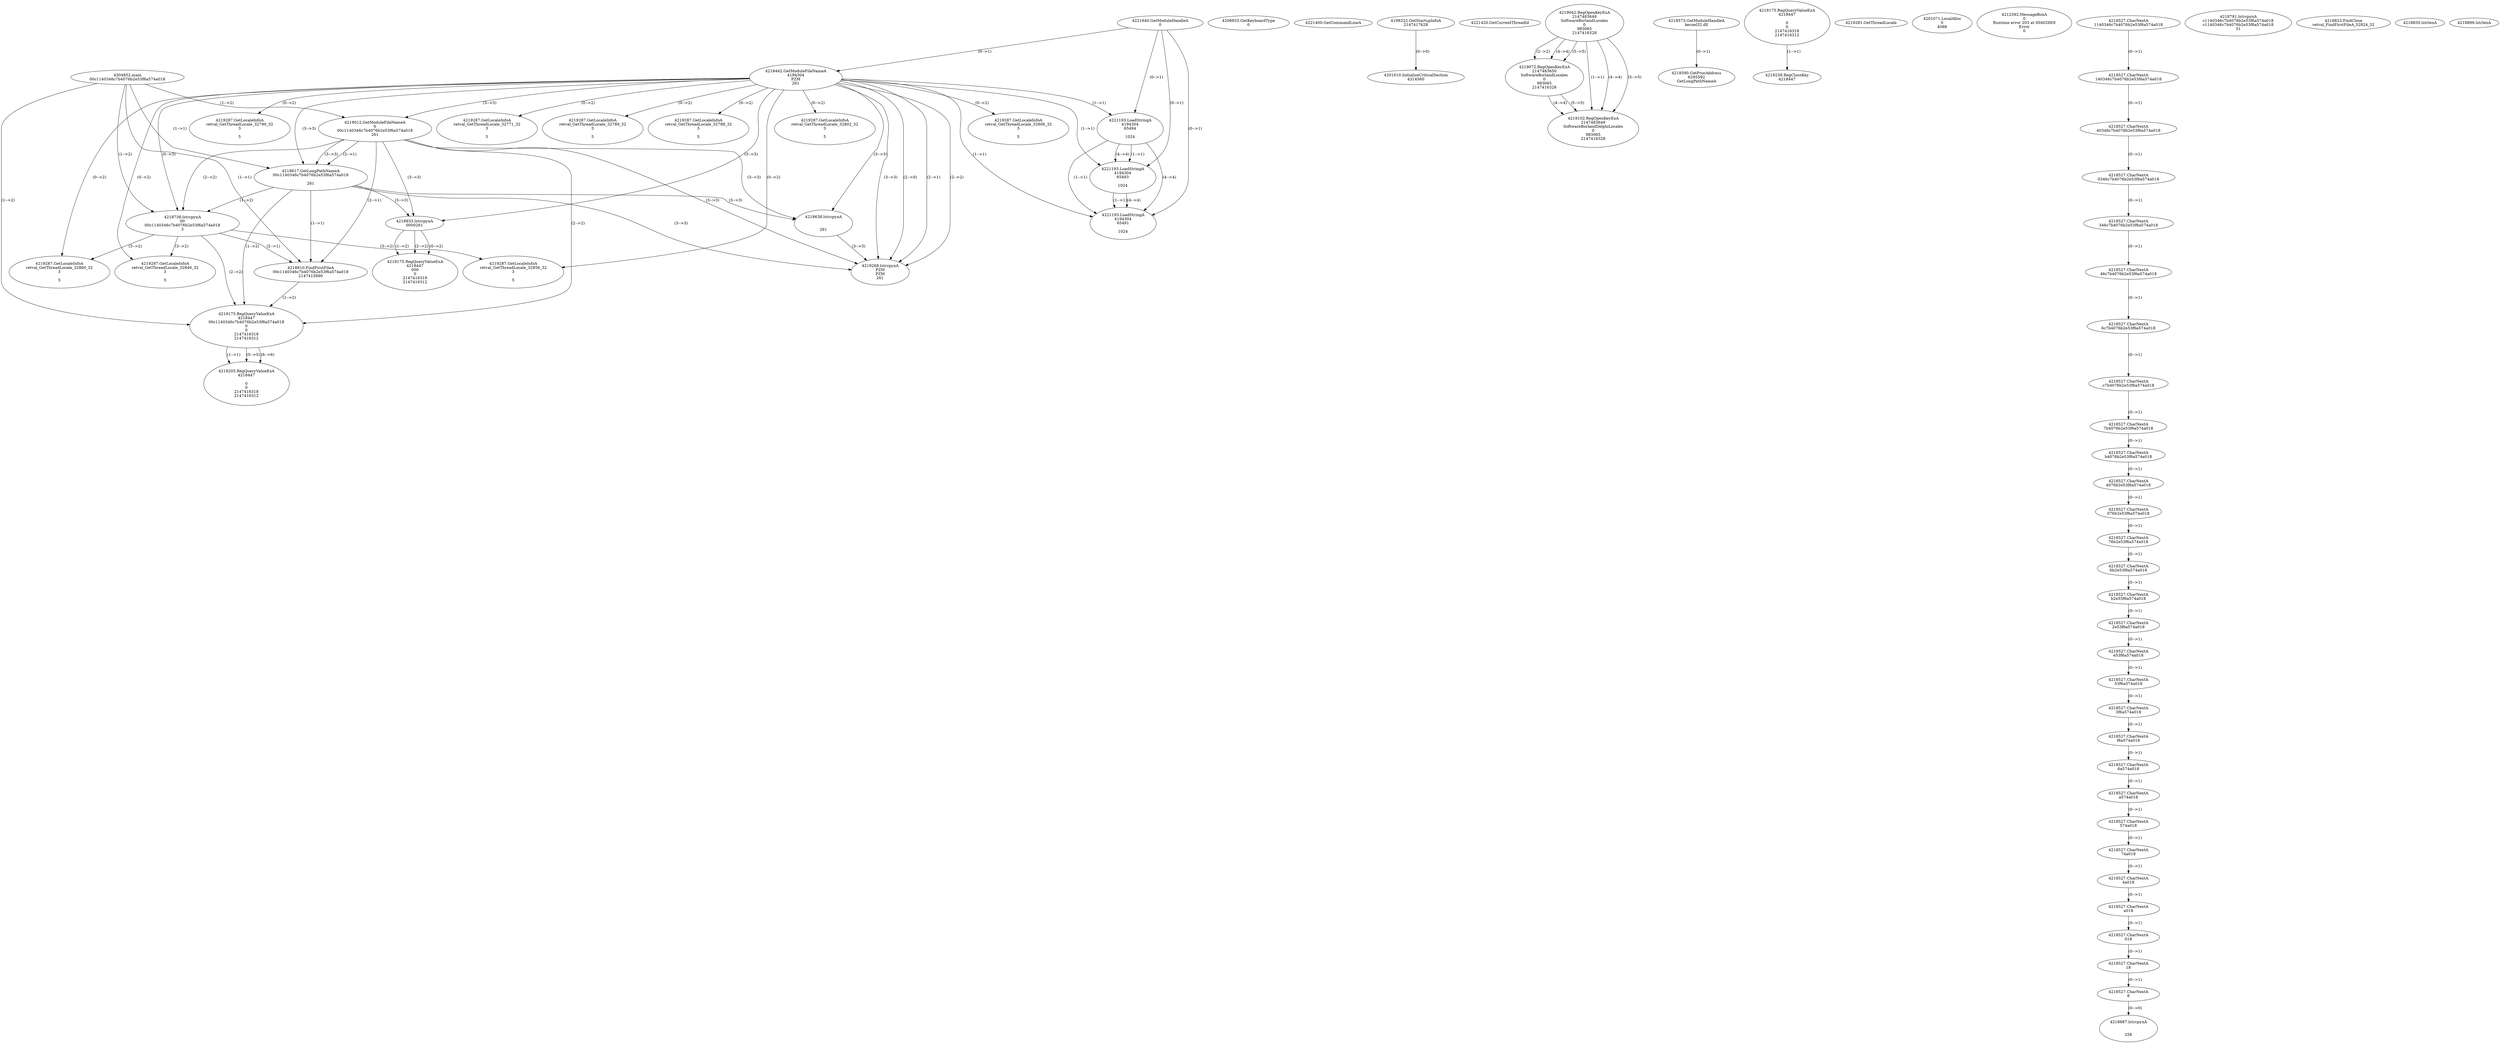 // Global SCDG with merge call
digraph {
	0 [label="4304852.main
00c1140346c7b4076b2e53f6a574a018"]
	1 [label="4221640.GetModuleHandleA
0"]
	2 [label="4208833.GetKeyboardType
0"]
	3 [label="4221400.GetCommandLineA
"]
	4 [label="4199222.GetStartupInfoA
2147417628"]
	5 [label="4221420.GetCurrentThreadId
"]
	6 [label="4218442.GetModuleFileNameA
4194304
PZM
261"]
	1 -> 6 [label="(0-->1)"]
	7 [label="4219012.GetModuleFileNameA
0
00c1140346c7b4076b2e53f6a574a018
261"]
	0 -> 7 [label="(1-->2)"]
	6 -> 7 [label="(3-->3)"]
	8 [label="4219042.RegOpenKeyExA
2147483649
Software\Borland\Locales
0
983065
2147416328"]
	9 [label="4219072.RegOpenKeyExA
2147483650
Software\Borland\Locales
0
983065
2147416328"]
	8 -> 9 [label="(2-->2)"]
	8 -> 9 [label="(4-->4)"]
	8 -> 9 [label="(5-->5)"]
	10 [label="4219102.RegOpenKeyExA
2147483649
Software\Borland\Delphi\Locales
0
983065
2147416328"]
	8 -> 10 [label="(1-->1)"]
	8 -> 10 [label="(4-->4)"]
	9 -> 10 [label="(4-->4)"]
	8 -> 10 [label="(5-->5)"]
	9 -> 10 [label="(5-->5)"]
	11 [label="4218573.GetModuleHandleA
kernel32.dll"]
	12 [label="4218590.GetProcAddress
6295592
GetLongPathNameA"]
	11 -> 12 [label="(0-->1)"]
	13 [label="4218617.GetLongPathNameA
00c1140346c7b4076b2e53f6a574a018

261"]
	0 -> 13 [label="(1-->1)"]
	7 -> 13 [label="(2-->1)"]
	6 -> 13 [label="(3-->3)"]
	7 -> 13 [label="(3-->3)"]
	14 [label="4218638.lstrcpynA


261"]
	6 -> 14 [label="(3-->3)"]
	7 -> 14 [label="(3-->3)"]
	13 -> 14 [label="(3-->3)"]
	15 [label="4219175.RegQueryValueExA
4218447

0
0
2147416318
2147416312"]
	16 [label="4219239.RegCloseKey
4218447"]
	15 -> 16 [label="(1-->1)"]
	17 [label="4219268.lstrcpynA
PZM
PZM
261"]
	6 -> 17 [label="(2-->1)"]
	6 -> 17 [label="(2-->2)"]
	6 -> 17 [label="(3-->3)"]
	7 -> 17 [label="(3-->3)"]
	13 -> 17 [label="(3-->3)"]
	14 -> 17 [label="(3-->3)"]
	6 -> 17 [label="(2-->0)"]
	18 [label="4219281.GetThreadLocale
"]
	19 [label="4219287.GetLocaleInfoA
retval_GetThreadLocale_32788_32
3

5"]
	6 -> 19 [label="(0-->2)"]
	20 [label="4221193.LoadStringA
4194304
65494

1024"]
	1 -> 20 [label="(0-->1)"]
	6 -> 20 [label="(1-->1)"]
	21 [label="4201010.InitializeCriticalSection
4314560"]
	4 -> 21 [label="(0-->0)"]
	22 [label="4201071.LocalAlloc
0
4088"]
	23 [label="4212392.MessageBoxA
0
Runtime error 203 at 004026E8
Error
0"]
	24 [label="4218738.lstrcpynA
00
00c1140346c7b4076b2e53f6a574a018
3"]
	0 -> 24 [label="(1-->2)"]
	7 -> 24 [label="(2-->2)"]
	13 -> 24 [label="(1-->2)"]
	6 -> 24 [label="(0-->3)"]
	25 [label="4218527.CharNextA
1140346c7b4076b2e53f6a574a018"]
	26 [label="4218527.CharNextA
140346c7b4076b2e53f6a574a018"]
	25 -> 26 [label="(0-->1)"]
	27 [label="4218527.CharNextA
40346c7b4076b2e53f6a574a018"]
	26 -> 27 [label="(0-->1)"]
	28 [label="4218527.CharNextA
0346c7b4076b2e53f6a574a018"]
	27 -> 28 [label="(0-->1)"]
	29 [label="4218527.CharNextA
346c7b4076b2e53f6a574a018"]
	28 -> 29 [label="(0-->1)"]
	30 [label="4218527.CharNextA
46c7b4076b2e53f6a574a018"]
	29 -> 30 [label="(0-->1)"]
	31 [label="4218527.CharNextA
6c7b4076b2e53f6a574a018"]
	30 -> 31 [label="(0-->1)"]
	32 [label="4218527.CharNextA
c7b4076b2e53f6a574a018"]
	31 -> 32 [label="(0-->1)"]
	33 [label="4218527.CharNextA
7b4076b2e53f6a574a018"]
	32 -> 33 [label="(0-->1)"]
	34 [label="4218527.CharNextA
b4076b2e53f6a574a018"]
	33 -> 34 [label="(0-->1)"]
	35 [label="4218527.CharNextA
4076b2e53f6a574a018"]
	34 -> 35 [label="(0-->1)"]
	36 [label="4218527.CharNextA
076b2e53f6a574a018"]
	35 -> 36 [label="(0-->1)"]
	37 [label="4218527.CharNextA
76b2e53f6a574a018"]
	36 -> 37 [label="(0-->1)"]
	38 [label="4218527.CharNextA
6b2e53f6a574a018"]
	37 -> 38 [label="(0-->1)"]
	39 [label="4218527.CharNextA
b2e53f6a574a018"]
	38 -> 39 [label="(0-->1)"]
	40 [label="4218527.CharNextA
2e53f6a574a018"]
	39 -> 40 [label="(0-->1)"]
	41 [label="4218527.CharNextA
e53f6a574a018"]
	40 -> 41 [label="(0-->1)"]
	42 [label="4218527.CharNextA
53f6a574a018"]
	41 -> 42 [label="(0-->1)"]
	43 [label="4218527.CharNextA
3f6a574a018"]
	42 -> 43 [label="(0-->1)"]
	44 [label="4218527.CharNextA
f6a574a018"]
	43 -> 44 [label="(0-->1)"]
	45 [label="4218527.CharNextA
6a574a018"]
	44 -> 45 [label="(0-->1)"]
	46 [label="4218527.CharNextA
a574a018"]
	45 -> 46 [label="(0-->1)"]
	47 [label="4218527.CharNextA
574a018"]
	46 -> 47 [label="(0-->1)"]
	48 [label="4218527.CharNextA
74a018"]
	47 -> 48 [label="(0-->1)"]
	49 [label="4218527.CharNextA
4a018"]
	48 -> 49 [label="(0-->1)"]
	50 [label="4218527.CharNextA
a018"]
	49 -> 50 [label="(0-->1)"]
	51 [label="4218527.CharNextA
018"]
	50 -> 51 [label="(0-->1)"]
	52 [label="4218527.CharNextA
18"]
	51 -> 52 [label="(0-->1)"]
	53 [label="4218527.CharNextA
8"]
	52 -> 53 [label="(0-->1)"]
	54 [label="4218791.lstrcpynA
c1140346c7b4076b2e53f6a574a018
c1140346c7b4076b2e53f6a574a018
31"]
	55 [label="4218810.FindFirstFileA
00c1140346c7b4076b2e53f6a574a018
2147415690"]
	0 -> 55 [label="(1-->1)"]
	7 -> 55 [label="(2-->1)"]
	13 -> 55 [label="(1-->1)"]
	24 -> 55 [label="(2-->1)"]
	56 [label="4219175.RegQueryValueExA
4218447
00c1140346c7b4076b2e53f6a574a018
0
0
2147416318
2147416312"]
	0 -> 56 [label="(1-->2)"]
	7 -> 56 [label="(2-->2)"]
	13 -> 56 [label="(1-->2)"]
	24 -> 56 [label="(2-->2)"]
	55 -> 56 [label="(1-->2)"]
	57 [label="4219205.RegQueryValueExA
4218447

0
0
2147416318
2147416312"]
	56 -> 57 [label="(1-->1)"]
	56 -> 57 [label="(5-->5)"]
	56 -> 57 [label="(6-->6)"]
	58 [label="4219287.GetLocaleInfoA
retval_GetThreadLocale_32860_32
3

5"]
	6 -> 58 [label="(0-->2)"]
	24 -> 58 [label="(3-->2)"]
	59 [label="4218823.FindClose
retval_FindFirstFileA_32824_32"]
	60 [label="4218835.lstrlenA
"]
	61 [label="4218887.lstrcpynA


258"]
	53 -> 61 [label="(0-->0)"]
	62 [label="4218899.lstrlenA
"]
	63 [label="4218933.lstrcpynA
00\
00\
261"]
	6 -> 63 [label="(3-->3)"]
	7 -> 63 [label="(3-->3)"]
	13 -> 63 [label="(3-->3)"]
	64 [label="4219175.RegQueryValueExA
4218447
00\
0
0
2147416318
2147416312"]
	63 -> 64 [label="(1-->2)"]
	63 -> 64 [label="(2-->2)"]
	63 -> 64 [label="(0-->2)"]
	65 [label="4219287.GetLocaleInfoA
retval_GetThreadLocale_32846_32
3

5"]
	6 -> 65 [label="(0-->2)"]
	24 -> 65 [label="(3-->2)"]
	66 [label="4219287.GetLocaleInfoA
retval_GetThreadLocale_32856_32
3

5"]
	6 -> 66 [label="(0-->2)"]
	24 -> 66 [label="(3-->2)"]
	67 [label="4219287.GetLocaleInfoA
retval_GetThreadLocale_32802_32
3

5"]
	6 -> 67 [label="(0-->2)"]
	68 [label="4221193.LoadStringA
4194304
65493

1024"]
	1 -> 68 [label="(0-->1)"]
	6 -> 68 [label="(1-->1)"]
	20 -> 68 [label="(1-->1)"]
	20 -> 68 [label="(4-->4)"]
	69 [label="4221193.LoadStringA
4194304
65491

1024"]
	1 -> 69 [label="(0-->1)"]
	6 -> 69 [label="(1-->1)"]
	20 -> 69 [label="(1-->1)"]
	68 -> 69 [label="(1-->1)"]
	20 -> 69 [label="(4-->4)"]
	68 -> 69 [label="(4-->4)"]
	70 [label="4219287.GetLocaleInfoA
retval_GetThreadLocale_32806_32
3

5"]
	6 -> 70 [label="(0-->2)"]
	71 [label="4219287.GetLocaleInfoA
retval_GetThreadLocale_32790_32
3

5"]
	6 -> 71 [label="(0-->2)"]
	72 [label="4219287.GetLocaleInfoA
retval_GetThreadLocale_32771_32
3

5"]
	6 -> 72 [label="(0-->2)"]
	73 [label="4219287.GetLocaleInfoA
retval_GetThreadLocale_32789_32
3

5"]
	6 -> 73 [label="(0-->2)"]
}
